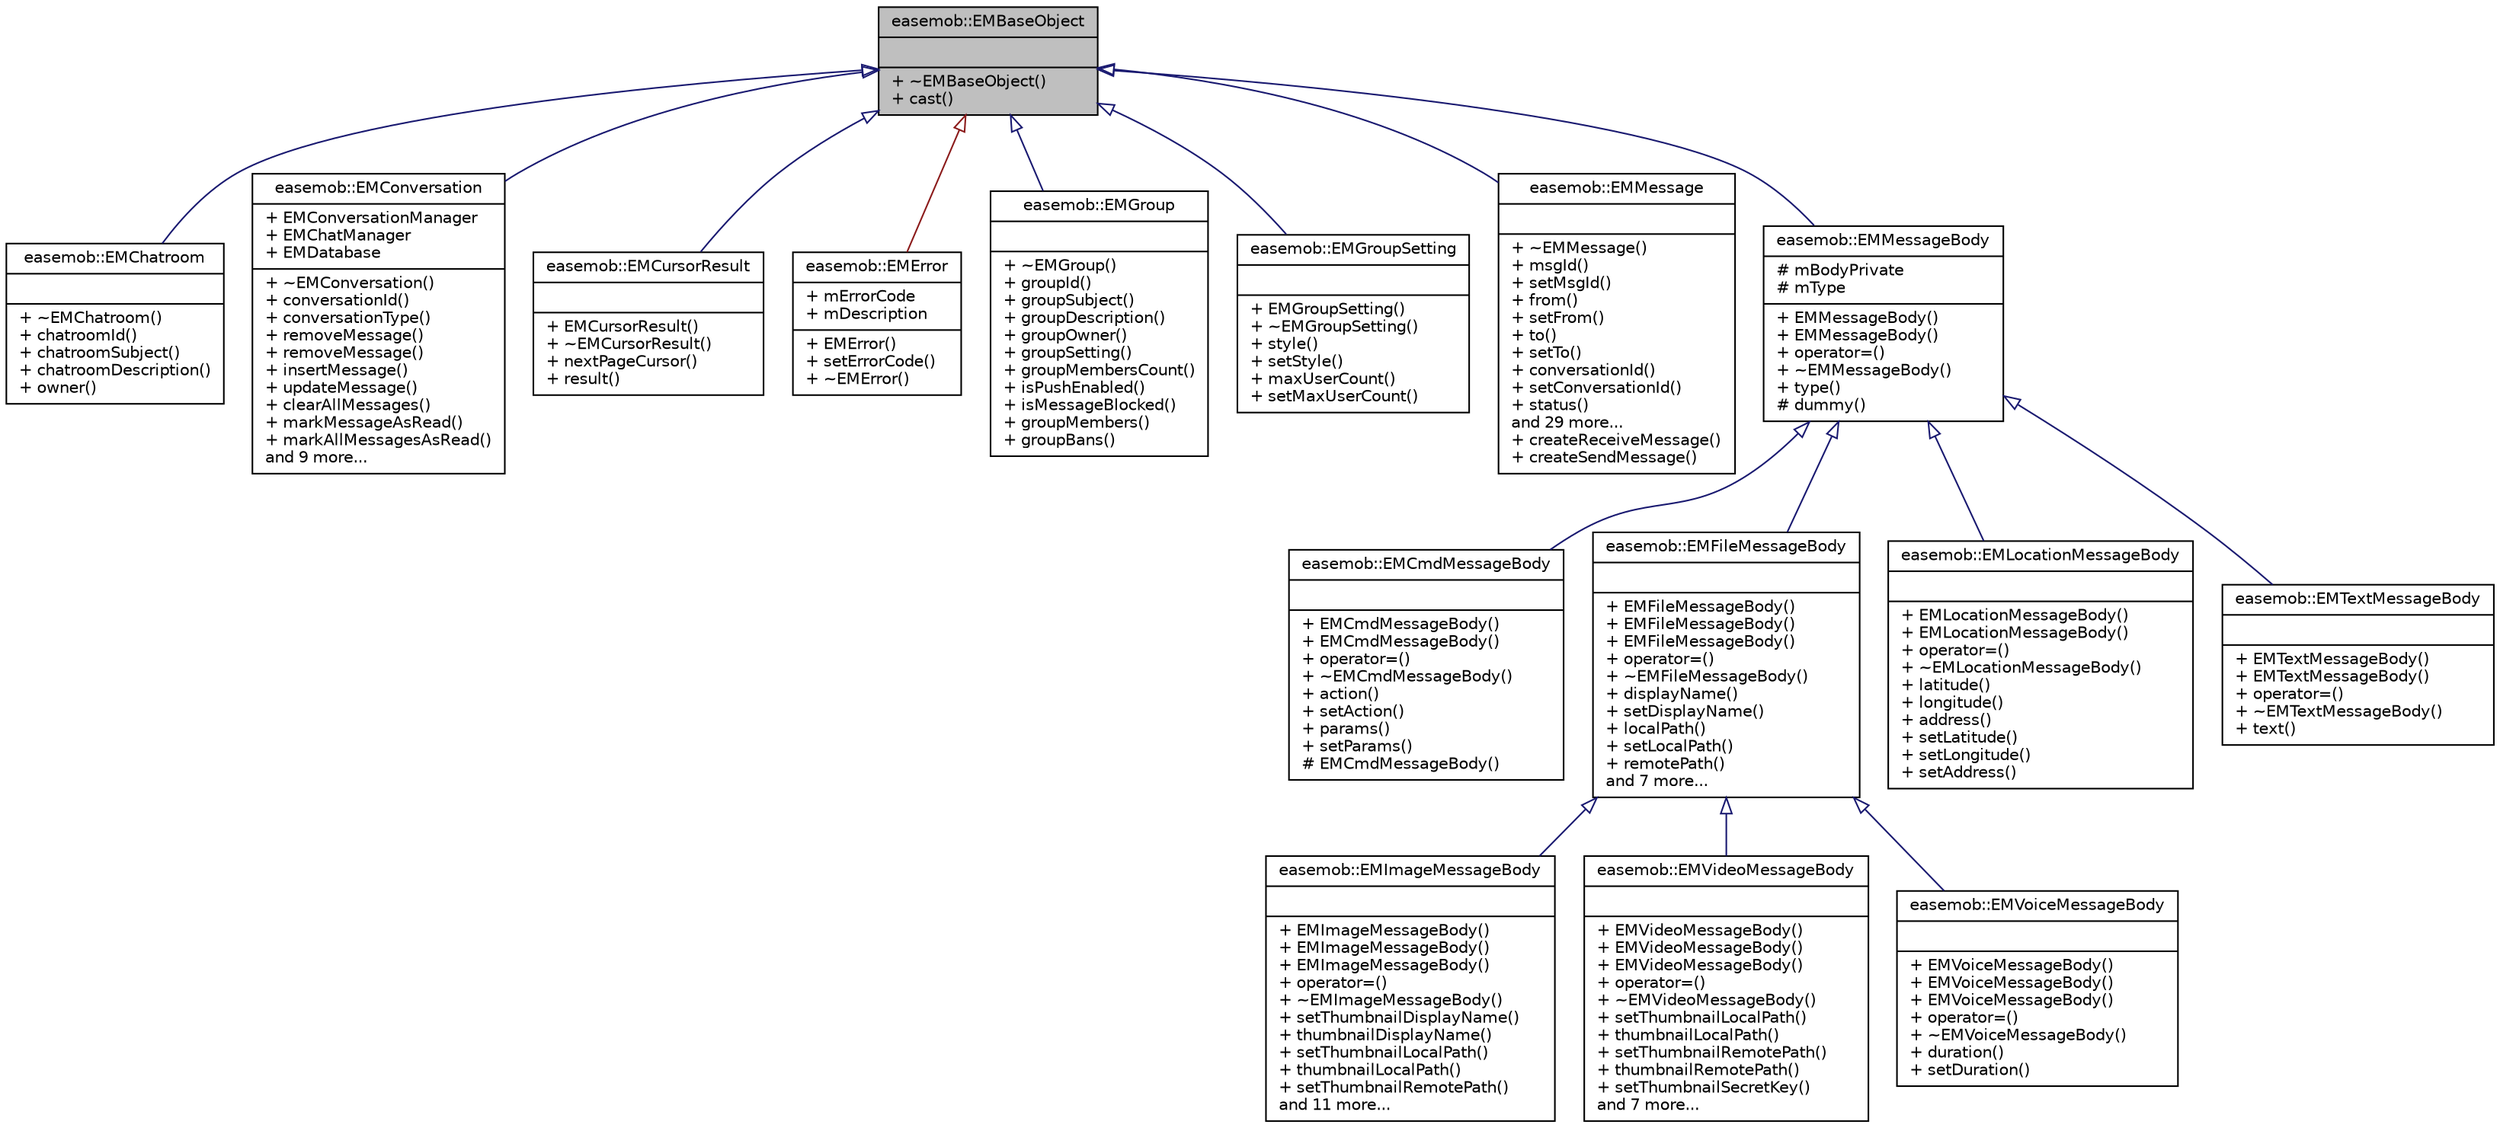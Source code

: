 digraph "easemob::EMBaseObject"
{
  edge [fontname="Helvetica",fontsize="10",labelfontname="Helvetica",labelfontsize="10"];
  node [fontname="Helvetica",fontsize="10",shape=record];
  Node1 [label="{easemob::EMBaseObject\n||+ ~EMBaseObject()\l+ cast()\l}",height=0.2,width=0.4,color="black", fillcolor="grey75", style="filled" fontcolor="black"];
  Node1 -> Node2 [dir="back",color="midnightblue",fontsize="10",style="solid",arrowtail="onormal",fontname="Helvetica"];
  Node2 [label="{easemob::EMChatroom\n||+ ~EMChatroom()\l+ chatroomId()\l+ chatroomSubject()\l+ chatroomDescription()\l+ owner()\l}",height=0.2,width=0.4,color="black", fillcolor="white", style="filled",URL="$classeasemob_1_1EMChatroom.html"];
  Node1 -> Node3 [dir="back",color="midnightblue",fontsize="10",style="solid",arrowtail="onormal",fontname="Helvetica"];
  Node3 [label="{easemob::EMConversation\n|+ EMConversationManager\l+ EMChatManager\l+ EMDatabase\l|+ ~EMConversation()\l+ conversationId()\l+ conversationType()\l+ removeMessage()\l+ removeMessage()\l+ insertMessage()\l+ updateMessage()\l+ clearAllMessages()\l+ markMessageAsRead()\l+ markAllMessagesAsRead()\land 9 more...\l}",height=0.2,width=0.4,color="black", fillcolor="white", style="filled",URL="$classeasemob_1_1EMConversation.html"];
  Node1 -> Node4 [dir="back",color="midnightblue",fontsize="10",style="solid",arrowtail="onormal",fontname="Helvetica"];
  Node4 [label="{easemob::EMCursorResult\n||+ EMCursorResult()\l+ ~EMCursorResult()\l+ nextPageCursor()\l+ result()\l}",height=0.2,width=0.4,color="black", fillcolor="white", style="filled",URL="$classeasemob_1_1EMCursorResult.html"];
  Node1 -> Node5 [dir="back",color="firebrick4",fontsize="10",style="solid",arrowtail="onormal",fontname="Helvetica"];
  Node5 [label="{easemob::EMError\n|+ mErrorCode\l+ mDescription\l|+ EMError()\l+ setErrorCode()\l+ ~EMError()\l}",height=0.2,width=0.4,color="black", fillcolor="white", style="filled",URL="$classeasemob_1_1EMError.html"];
  Node1 -> Node6 [dir="back",color="midnightblue",fontsize="10",style="solid",arrowtail="onormal",fontname="Helvetica"];
  Node6 [label="{easemob::EMGroup\n||+ ~EMGroup()\l+ groupId()\l+ groupSubject()\l+ groupDescription()\l+ groupOwner()\l+ groupSetting()\l+ groupMembersCount()\l+ isPushEnabled()\l+ isMessageBlocked()\l+ groupMembers()\l+ groupBans()\l}",height=0.2,width=0.4,color="black", fillcolor="white", style="filled",URL="$classeasemob_1_1EMGroup.html"];
  Node1 -> Node7 [dir="back",color="midnightblue",fontsize="10",style="solid",arrowtail="onormal",fontname="Helvetica"];
  Node7 [label="{easemob::EMGroupSetting\n||+ EMGroupSetting()\l+ ~EMGroupSetting()\l+ style()\l+ setStyle()\l+ maxUserCount()\l+ setMaxUserCount()\l}",height=0.2,width=0.4,color="black", fillcolor="white", style="filled",URL="$classeasemob_1_1EMGroupSetting.html"];
  Node1 -> Node8 [dir="back",color="midnightblue",fontsize="10",style="solid",arrowtail="onormal",fontname="Helvetica"];
  Node8 [label="{easemob::EMMessage\n||+ ~EMMessage()\l+ msgId()\l+ setMsgId()\l+ from()\l+ setFrom()\l+ to()\l+ setTo()\l+ conversationId()\l+ setConversationId()\l+ status()\land 29 more...\l+ createReceiveMessage()\l+ createSendMessage()\l}",height=0.2,width=0.4,color="black", fillcolor="white", style="filled",URL="$classeasemob_1_1EMMessage.html"];
  Node1 -> Node9 [dir="back",color="midnightblue",fontsize="10",style="solid",arrowtail="onormal",fontname="Helvetica"];
  Node9 [label="{easemob::EMMessageBody\n|# mBodyPrivate\l# mType\l|+ EMMessageBody()\l+ EMMessageBody()\l+ operator=()\l+ ~EMMessageBody()\l+ type()\l# dummy()\l}",height=0.2,width=0.4,color="black", fillcolor="white", style="filled",URL="$classeasemob_1_1EMMessageBody.html"];
  Node9 -> Node10 [dir="back",color="midnightblue",fontsize="10",style="solid",arrowtail="onormal",fontname="Helvetica"];
  Node10 [label="{easemob::EMCmdMessageBody\n||+ EMCmdMessageBody()\l+ EMCmdMessageBody()\l+ operator=()\l+ ~EMCmdMessageBody()\l+ action()\l+ setAction()\l+ params()\l+ setParams()\l# EMCmdMessageBody()\l}",height=0.2,width=0.4,color="black", fillcolor="white", style="filled",URL="$classeasemob_1_1EMCmdMessageBody.html"];
  Node9 -> Node11 [dir="back",color="midnightblue",fontsize="10",style="solid",arrowtail="onormal",fontname="Helvetica"];
  Node11 [label="{easemob::EMFileMessageBody\n||+ EMFileMessageBody()\l+ EMFileMessageBody()\l+ EMFileMessageBody()\l+ operator=()\l+ ~EMFileMessageBody()\l+ displayName()\l+ setDisplayName()\l+ localPath()\l+ setLocalPath()\l+ remotePath()\land 7 more...\l}",height=0.2,width=0.4,color="black", fillcolor="white", style="filled",URL="$classeasemob_1_1EMFileMessageBody.html"];
  Node11 -> Node12 [dir="back",color="midnightblue",fontsize="10",style="solid",arrowtail="onormal",fontname="Helvetica"];
  Node12 [label="{easemob::EMImageMessageBody\n||+ EMImageMessageBody()\l+ EMImageMessageBody()\l+ EMImageMessageBody()\l+ operator=()\l+ ~EMImageMessageBody()\l+ setThumbnailDisplayName()\l+ thumbnailDisplayName()\l+ setThumbnailLocalPath()\l+ thumbnailLocalPath()\l+ setThumbnailRemotePath()\land 11 more...\l}",height=0.2,width=0.4,color="black", fillcolor="white", style="filled",URL="$classeasemob_1_1EMImageMessageBody.html"];
  Node11 -> Node13 [dir="back",color="midnightblue",fontsize="10",style="solid",arrowtail="onormal",fontname="Helvetica"];
  Node13 [label="{easemob::EMVideoMessageBody\n||+ EMVideoMessageBody()\l+ EMVideoMessageBody()\l+ EMVideoMessageBody()\l+ operator=()\l+ ~EMVideoMessageBody()\l+ setThumbnailLocalPath()\l+ thumbnailLocalPath()\l+ setThumbnailRemotePath()\l+ thumbnailRemotePath()\l+ setThumbnailSecretKey()\land 7 more...\l}",height=0.2,width=0.4,color="black", fillcolor="white", style="filled",URL="$classeasemob_1_1EMVideoMessageBody.html"];
  Node11 -> Node14 [dir="back",color="midnightblue",fontsize="10",style="solid",arrowtail="onormal",fontname="Helvetica"];
  Node14 [label="{easemob::EMVoiceMessageBody\n||+ EMVoiceMessageBody()\l+ EMVoiceMessageBody()\l+ EMVoiceMessageBody()\l+ operator=()\l+ ~EMVoiceMessageBody()\l+ duration()\l+ setDuration()\l}",height=0.2,width=0.4,color="black", fillcolor="white", style="filled",URL="$classeasemob_1_1EMVoiceMessageBody.html"];
  Node9 -> Node15 [dir="back",color="midnightblue",fontsize="10",style="solid",arrowtail="onormal",fontname="Helvetica"];
  Node15 [label="{easemob::EMLocationMessageBody\n||+ EMLocationMessageBody()\l+ EMLocationMessageBody()\l+ operator=()\l+ ~EMLocationMessageBody()\l+ latitude()\l+ longitude()\l+ address()\l+ setLatitude()\l+ setLongitude()\l+ setAddress()\l}",height=0.2,width=0.4,color="black", fillcolor="white", style="filled",URL="$classeasemob_1_1EMLocationMessageBody.html"];
  Node9 -> Node16 [dir="back",color="midnightblue",fontsize="10",style="solid",arrowtail="onormal",fontname="Helvetica"];
  Node16 [label="{easemob::EMTextMessageBody\n||+ EMTextMessageBody()\l+ EMTextMessageBody()\l+ operator=()\l+ ~EMTextMessageBody()\l+ text()\l}",height=0.2,width=0.4,color="black", fillcolor="white", style="filled",URL="$classeasemob_1_1EMTextMessageBody.html"];
}

